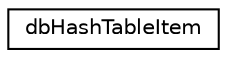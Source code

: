 digraph "Graphical Class Hierarchy"
{
 // INTERACTIVE_SVG=YES
 // LATEX_PDF_SIZE
  edge [fontname="Helvetica",fontsize="10",labelfontname="Helvetica",labelfontsize="10"];
  node [fontname="Helvetica",fontsize="10",shape=record];
  rankdir="LR";
  Node0 [label="dbHashTableItem",height=0.2,width=0.4,color="black", fillcolor="white", style="filled",URL="$classdbHashTableItem.html",tooltip=" "];
}
